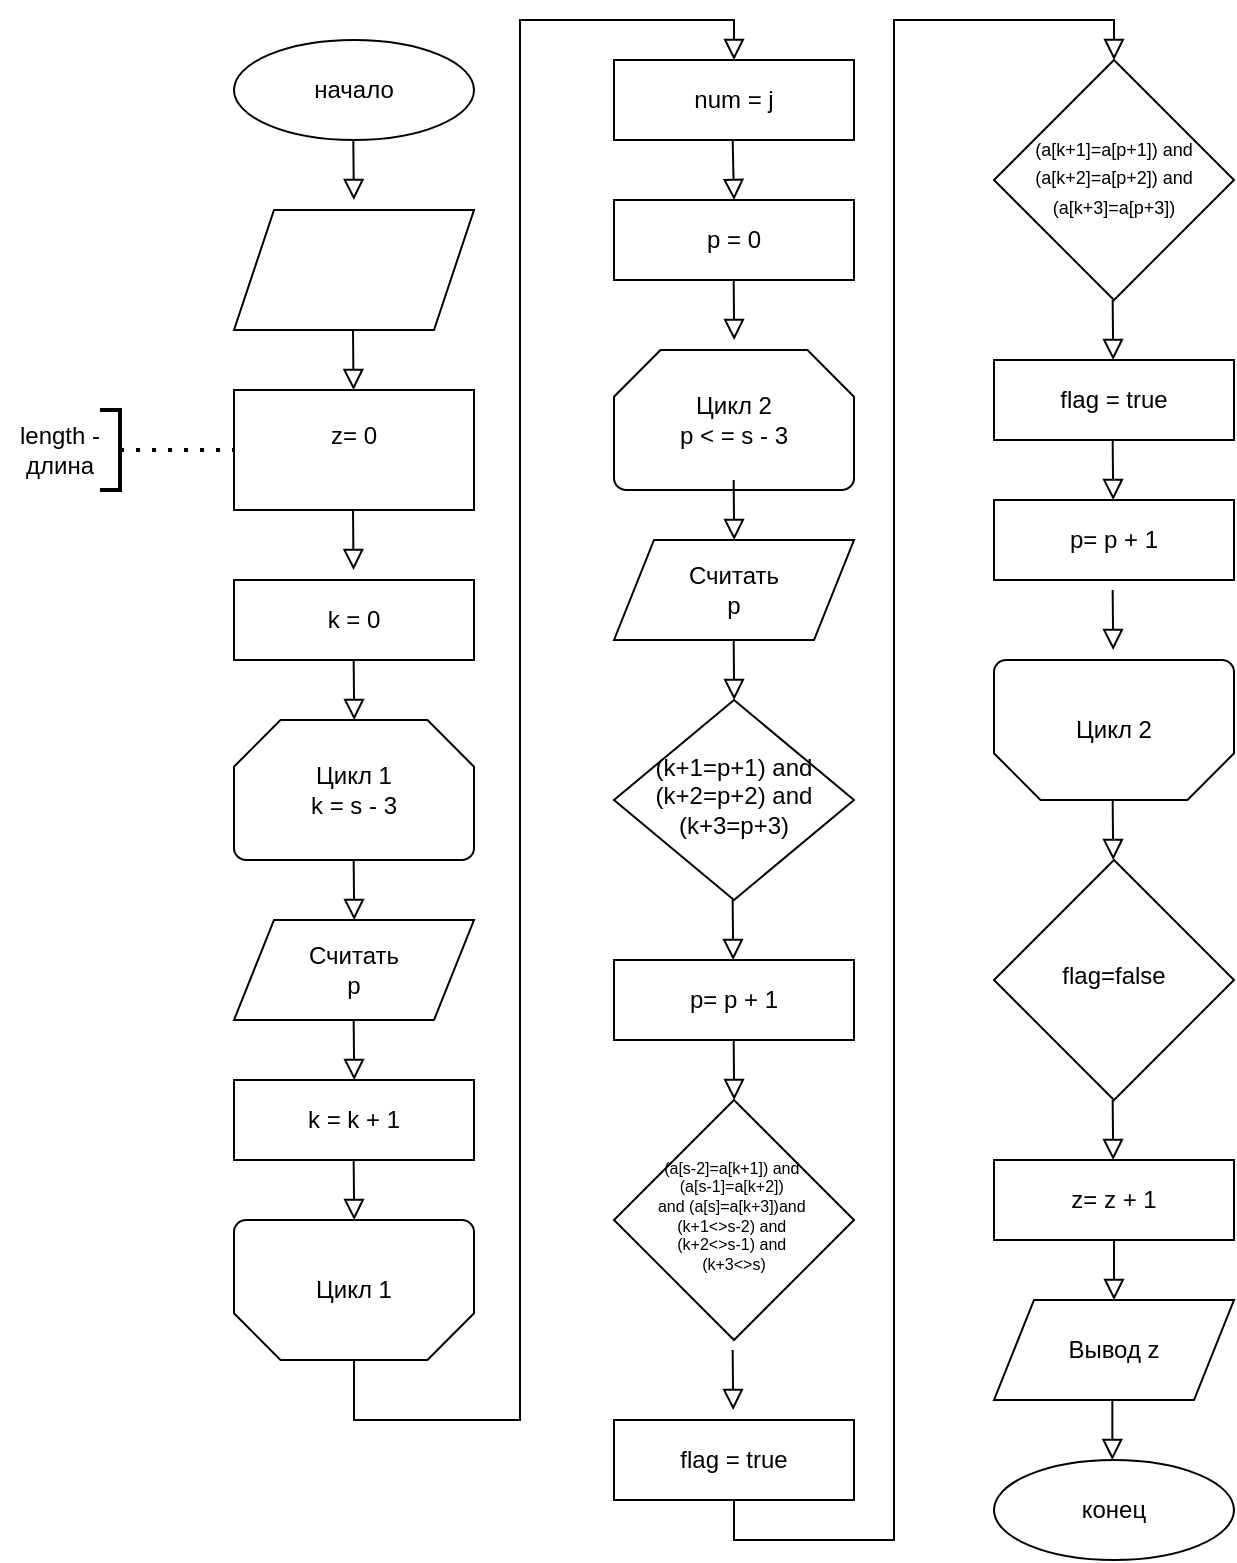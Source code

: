 <mxfile version="22.0.2" type="device">
  <diagram id="C5RBs43oDa-KdzZeNtuy" name="Page-1">
    <mxGraphModel dx="1877" dy="621" grid="1" gridSize="10" guides="1" tooltips="1" connect="1" arrows="1" fold="1" page="1" pageScale="1" pageWidth="827" pageHeight="1169" background="none" math="0" shadow="0">
      <root>
        <mxCell id="WIyWlLk6GJQsqaUBKTNV-0" />
        <mxCell id="WIyWlLk6GJQsqaUBKTNV-1" parent="WIyWlLk6GJQsqaUBKTNV-0" />
        <mxCell id="O6kwRCL_06sW0Yhjf2Mc-2" value="начало" style="ellipse;whiteSpace=wrap;html=1;" parent="WIyWlLk6GJQsqaUBKTNV-1" vertex="1">
          <mxGeometry x="-663" y="20" width="120" height="50" as="geometry" />
        </mxCell>
        <mxCell id="CJra_WSzJUt3smpGOyG3-4" value="&lt;font style=&quot;font-size: 12px;&quot;&gt;&lt;font style=&quot;font-size: 12px;&quot;&gt;Цикл 1 &lt;br&gt;k = s - 3&lt;/font&gt;&lt;/font&gt;" style="strokeWidth=1;html=1;shape=mxgraph.flowchart.loop_limit;whiteSpace=wrap;" parent="WIyWlLk6GJQsqaUBKTNV-1" vertex="1">
          <mxGeometry x="-663" y="360" width="120" height="70" as="geometry" />
        </mxCell>
        <mxCell id="CJra_WSzJUt3smpGOyG3-6" value="" style="rounded=0;html=1;jettySize=auto;orthogonalLoop=1;fontSize=11;endArrow=block;endFill=0;endSize=8;strokeWidth=1;shadow=0;labelBackgroundColor=none;edgeStyle=orthogonalEdgeStyle;fontColor=#000000;" parent="WIyWlLk6GJQsqaUBKTNV-1" edge="1">
          <mxGeometry relative="1" as="geometry">
            <mxPoint x="-603.17" y="430" as="sourcePoint" />
            <mxPoint x="-602.9" y="460" as="targetPoint" />
          </mxGeometry>
        </mxCell>
        <mxCell id="CJra_WSzJUt3smpGOyG3-8" value="Считать&lt;br&gt;p" style="shape=parallelogram;perimeter=parallelogramPerimeter;whiteSpace=wrap;html=1;fixedSize=1;" parent="WIyWlLk6GJQsqaUBKTNV-1" vertex="1">
          <mxGeometry x="-663" y="460" width="120" height="50" as="geometry" />
        </mxCell>
        <mxCell id="CJra_WSzJUt3smpGOyG3-32" value="" style="rounded=0;html=1;jettySize=auto;orthogonalLoop=1;fontSize=11;endArrow=block;endFill=0;endSize=8;strokeWidth=1;shadow=0;labelBackgroundColor=none;edgeStyle=orthogonalEdgeStyle;fontColor=#000000;" parent="WIyWlLk6GJQsqaUBKTNV-1" edge="1">
          <mxGeometry relative="1" as="geometry">
            <mxPoint x="-603.34" y="70" as="sourcePoint" />
            <mxPoint x="-603.07" y="100" as="targetPoint" />
          </mxGeometry>
        </mxCell>
        <mxCell id="CJra_WSzJUt3smpGOyG3-35" value="" style="rounded=0;html=1;jettySize=auto;orthogonalLoop=1;fontSize=11;endArrow=block;endFill=0;endSize=8;strokeWidth=1;shadow=0;labelBackgroundColor=none;edgeStyle=orthogonalEdgeStyle;fontColor=#000000;" parent="WIyWlLk6GJQsqaUBKTNV-1" edge="1">
          <mxGeometry relative="1" as="geometry">
            <mxPoint x="-603.17" y="330" as="sourcePoint" />
            <mxPoint x="-602.9" y="360" as="targetPoint" />
          </mxGeometry>
        </mxCell>
        <mxCell id="Kg9K-jLbq-SvP9runcIR-1" value="" style="rounded=0;html=1;jettySize=auto;orthogonalLoop=1;fontSize=11;endArrow=block;endFill=0;endSize=8;strokeWidth=1;shadow=0;labelBackgroundColor=none;edgeStyle=orthogonalEdgeStyle;fontColor=#000000;" parent="WIyWlLk6GJQsqaUBKTNV-1" edge="1">
          <mxGeometry relative="1" as="geometry">
            <mxPoint x="-603.17" y="510" as="sourcePoint" />
            <mxPoint x="-602.9" y="540" as="targetPoint" />
          </mxGeometry>
        </mxCell>
        <mxCell id="Kg9K-jLbq-SvP9runcIR-3" value="" style="rounded=0;html=1;jettySize=auto;orthogonalLoop=1;fontSize=11;endArrow=block;endFill=0;endSize=8;strokeWidth=1;shadow=0;labelBackgroundColor=none;edgeStyle=orthogonalEdgeStyle;fontColor=#000000;" parent="WIyWlLk6GJQsqaUBKTNV-1" edge="1">
          <mxGeometry relative="1" as="geometry">
            <mxPoint x="-603.17" y="580" as="sourcePoint" />
            <mxPoint x="-602.9" y="610" as="targetPoint" />
          </mxGeometry>
        </mxCell>
        <mxCell id="Kg9K-jLbq-SvP9runcIR-16" value="Цикл 1" style="strokeWidth=1;html=1;shape=mxgraph.flowchart.loop_limit;whiteSpace=wrap;direction=west;" parent="WIyWlLk6GJQsqaUBKTNV-1" vertex="1">
          <mxGeometry x="-663" y="610" width="120" height="70" as="geometry" />
        </mxCell>
        <mxCell id="Kg9K-jLbq-SvP9runcIR-17" value="" style="rounded=0;html=1;jettySize=auto;orthogonalLoop=1;fontSize=11;endArrow=block;endFill=0;endSize=8;strokeWidth=1;shadow=0;labelBackgroundColor=none;edgeStyle=orthogonalEdgeStyle;fontColor=#000000;" parent="WIyWlLk6GJQsqaUBKTNV-1" edge="1">
          <mxGeometry relative="1" as="geometry">
            <mxPoint x="-223" y="620" as="sourcePoint" />
            <mxPoint x="-223" y="650" as="targetPoint" />
          </mxGeometry>
        </mxCell>
        <mxCell id="Kg9K-jLbq-SvP9runcIR-18" value="конец" style="ellipse;whiteSpace=wrap;html=1;" parent="WIyWlLk6GJQsqaUBKTNV-1" vertex="1">
          <mxGeometry x="-283" y="730" width="120" height="50" as="geometry" />
        </mxCell>
        <mxCell id="SMtHybRJAJT8ehfguQuV-0" value="k = 0" style="rounded=0;whiteSpace=wrap;html=1;" parent="WIyWlLk6GJQsqaUBKTNV-1" vertex="1">
          <mxGeometry x="-663" y="290" width="120" height="40" as="geometry" />
        </mxCell>
        <mxCell id="SMtHybRJAJT8ehfguQuV-1" value="k = k + 1" style="rounded=0;whiteSpace=wrap;html=1;" parent="WIyWlLk6GJQsqaUBKTNV-1" vertex="1">
          <mxGeometry x="-663" y="540" width="120" height="40" as="geometry" />
        </mxCell>
        <mxCell id="SMtHybRJAJT8ehfguQuV-2" value="" style="rounded=0;html=1;jettySize=auto;orthogonalLoop=1;fontSize=11;endArrow=block;endFill=0;endSize=8;strokeWidth=1;shadow=0;labelBackgroundColor=none;edgeStyle=orthogonalEdgeStyle;fontColor=#000000;exitX=0.5;exitY=0;exitDx=0;exitDy=0;exitPerimeter=0;" parent="WIyWlLk6GJQsqaUBKTNV-1" source="Kg9K-jLbq-SvP9runcIR-16" edge="1">
          <mxGeometry relative="1" as="geometry">
            <mxPoint x="-603.29" y="560" as="sourcePoint" />
            <mxPoint x="-413" y="30" as="targetPoint" />
            <Array as="points">
              <mxPoint x="-603" y="710" />
              <mxPoint x="-520" y="710" />
              <mxPoint x="-520" y="10" />
              <mxPoint x="-413" y="10" />
            </Array>
          </mxGeometry>
        </mxCell>
        <mxCell id="SMtHybRJAJT8ehfguQuV-19" value="Вывод z" style="shape=parallelogram;perimeter=parallelogramPerimeter;whiteSpace=wrap;html=1;fixedSize=1;" parent="WIyWlLk6GJQsqaUBKTNV-1" vertex="1">
          <mxGeometry x="-283" y="650" width="120" height="50" as="geometry" />
        </mxCell>
        <mxCell id="SMtHybRJAJT8ehfguQuV-20" value="" style="rounded=0;html=1;jettySize=auto;orthogonalLoop=1;fontSize=11;endArrow=block;endFill=0;endSize=8;strokeWidth=1;shadow=0;labelBackgroundColor=none;edgeStyle=orthogonalEdgeStyle;fontColor=#000000;" parent="WIyWlLk6GJQsqaUBKTNV-1" edge="1">
          <mxGeometry relative="1" as="geometry">
            <mxPoint x="-223.83" y="700" as="sourcePoint" />
            <mxPoint x="-223.83" y="730" as="targetPoint" />
          </mxGeometry>
        </mxCell>
        <mxCell id="IISihJZtNPdZRtEMnCrf-0" value="&lt;font color=&quot;#ffffff&quot;&gt;Ввод а&lt;/font&gt;" style="shape=parallelogram;perimeter=parallelogramPerimeter;whiteSpace=wrap;html=1;fixedSize=1;" parent="WIyWlLk6GJQsqaUBKTNV-1" vertex="1">
          <mxGeometry x="-663" y="105" width="120" height="60" as="geometry" />
        </mxCell>
        <mxCell id="IISihJZtNPdZRtEMnCrf-1" value="z= 0&lt;br&gt;&lt;font color=&quot;#ffffff&quot;&gt;s = length (a)&lt;/font&gt;" style="rounded=0;whiteSpace=wrap;html=1;" parent="WIyWlLk6GJQsqaUBKTNV-1" vertex="1">
          <mxGeometry x="-663" y="195" width="120" height="60" as="geometry" />
        </mxCell>
        <mxCell id="IISihJZtNPdZRtEMnCrf-2" value="" style="rounded=0;html=1;jettySize=auto;orthogonalLoop=1;fontSize=11;endArrow=block;endFill=0;endSize=8;strokeWidth=1;shadow=0;labelBackgroundColor=none;edgeStyle=orthogonalEdgeStyle;fontColor=#000000;" parent="WIyWlLk6GJQsqaUBKTNV-1" edge="1">
          <mxGeometry relative="1" as="geometry">
            <mxPoint x="-603.5" y="165" as="sourcePoint" />
            <mxPoint x="-603.23" y="195" as="targetPoint" />
          </mxGeometry>
        </mxCell>
        <mxCell id="IISihJZtNPdZRtEMnCrf-3" value="" style="rounded=0;html=1;jettySize=auto;orthogonalLoop=1;fontSize=11;endArrow=block;endFill=0;endSize=8;strokeWidth=1;shadow=0;labelBackgroundColor=none;edgeStyle=orthogonalEdgeStyle;fontColor=#000000;" parent="WIyWlLk6GJQsqaUBKTNV-1" edge="1">
          <mxGeometry relative="1" as="geometry">
            <mxPoint x="-603.5" y="255" as="sourcePoint" />
            <mxPoint x="-603.23" y="285" as="targetPoint" />
          </mxGeometry>
        </mxCell>
        <mxCell id="IISihJZtNPdZRtEMnCrf-13" value="&lt;font style=&quot;font-size: 12px;&quot;&gt;&lt;font style=&quot;font-size: 12px;&quot;&gt;Цикл 2&lt;br&gt;p &amp;lt; = s - 3&lt;/font&gt;&lt;/font&gt;" style="strokeWidth=1;html=1;shape=mxgraph.flowchart.loop_limit;whiteSpace=wrap;" parent="WIyWlLk6GJQsqaUBKTNV-1" vertex="1">
          <mxGeometry x="-473" y="175" width="120" height="70" as="geometry" />
        </mxCell>
        <mxCell id="IISihJZtNPdZRtEMnCrf-14" value="" style="rounded=0;html=1;jettySize=auto;orthogonalLoop=1;fontSize=11;endArrow=block;endFill=0;endSize=8;strokeWidth=1;shadow=0;labelBackgroundColor=none;edgeStyle=orthogonalEdgeStyle;fontColor=#000000;" parent="WIyWlLk6GJQsqaUBKTNV-1" edge="1">
          <mxGeometry relative="1" as="geometry">
            <mxPoint x="-413.17" y="240" as="sourcePoint" />
            <mxPoint x="-412.9" y="270" as="targetPoint" />
          </mxGeometry>
        </mxCell>
        <mxCell id="IISihJZtNPdZRtEMnCrf-15" value="Считать&lt;br&gt;p" style="shape=parallelogram;perimeter=parallelogramPerimeter;whiteSpace=wrap;html=1;fixedSize=1;" parent="WIyWlLk6GJQsqaUBKTNV-1" vertex="1">
          <mxGeometry x="-473" y="270" width="120" height="50" as="geometry" />
        </mxCell>
        <mxCell id="IISihJZtNPdZRtEMnCrf-16" value="" style="rounded=0;html=1;jettySize=auto;orthogonalLoop=1;fontSize=11;endArrow=block;endFill=0;endSize=8;strokeWidth=1;shadow=0;labelBackgroundColor=none;edgeStyle=orthogonalEdgeStyle;fontColor=#000000;" parent="WIyWlLk6GJQsqaUBKTNV-1" edge="1">
          <mxGeometry relative="1" as="geometry">
            <mxPoint x="-413.17" y="140" as="sourcePoint" />
            <mxPoint x="-412.9" y="170" as="targetPoint" />
          </mxGeometry>
        </mxCell>
        <mxCell id="IISihJZtNPdZRtEMnCrf-17" value="" style="rounded=0;html=1;jettySize=auto;orthogonalLoop=1;fontSize=11;endArrow=block;endFill=0;endSize=8;strokeWidth=1;shadow=0;labelBackgroundColor=none;edgeStyle=orthogonalEdgeStyle;fontColor=#000000;" parent="WIyWlLk6GJQsqaUBKTNV-1" edge="1">
          <mxGeometry relative="1" as="geometry">
            <mxPoint x="-413.17" y="320" as="sourcePoint" />
            <mxPoint x="-412.9" y="350" as="targetPoint" />
          </mxGeometry>
        </mxCell>
        <mxCell id="IISihJZtNPdZRtEMnCrf-18" value="" style="rounded=0;html=1;jettySize=auto;orthogonalLoop=1;fontSize=11;endArrow=block;endFill=0;endSize=8;strokeWidth=1;shadow=0;labelBackgroundColor=none;edgeStyle=orthogonalEdgeStyle;fontColor=#000000;" parent="WIyWlLk6GJQsqaUBKTNV-1" edge="1">
          <mxGeometry relative="1" as="geometry">
            <mxPoint x="-413.17" y="520" as="sourcePoint" />
            <mxPoint x="-412.9" y="550" as="targetPoint" />
          </mxGeometry>
        </mxCell>
        <mxCell id="IISihJZtNPdZRtEMnCrf-19" value="Цикл 2" style="strokeWidth=1;html=1;shape=mxgraph.flowchart.loop_limit;whiteSpace=wrap;direction=west;" parent="WIyWlLk6GJQsqaUBKTNV-1" vertex="1">
          <mxGeometry x="-283" y="330" width="120" height="70" as="geometry" />
        </mxCell>
        <mxCell id="IISihJZtNPdZRtEMnCrf-20" value="p = 0" style="rounded=0;whiteSpace=wrap;html=1;" parent="WIyWlLk6GJQsqaUBKTNV-1" vertex="1">
          <mxGeometry x="-473" y="100" width="120" height="40" as="geometry" />
        </mxCell>
        <mxCell id="IISihJZtNPdZRtEMnCrf-21" value="p= p + 1" style="rounded=0;whiteSpace=wrap;html=1;" parent="WIyWlLk6GJQsqaUBKTNV-1" vertex="1">
          <mxGeometry x="-473" y="480" width="120" height="40" as="geometry" />
        </mxCell>
        <mxCell id="IISihJZtNPdZRtEMnCrf-22" value="&lt;div style=&quot;font-size: 8px;&quot;&gt;&lt;font style=&quot;font-size: 8px;&quot;&gt;(a[s-2]=a[k+1]) and&amp;nbsp;&lt;/font&gt;&lt;/div&gt;&lt;div style=&quot;font-size: 8px;&quot;&gt;&lt;font style=&quot;font-size: 8px;&quot;&gt;(a[s-1]=a[k+2])&amp;nbsp;&lt;/font&gt;&lt;/div&gt;&lt;div style=&quot;font-size: 8px;&quot;&gt;&lt;font style=&quot;font-size: 8px;&quot;&gt;and (a[s]=a[k+3])and&amp;nbsp;&lt;/font&gt;&lt;/div&gt;&lt;div style=&quot;font-size: 8px;&quot;&gt;&lt;font style=&quot;font-size: 8px;&quot;&gt;(k+1&amp;lt;&amp;gt;s-2) and&amp;nbsp;&lt;/font&gt;&lt;/div&gt;&lt;div style=&quot;font-size: 8px;&quot;&gt;&lt;font style=&quot;font-size: 8px;&quot;&gt;(k+2&amp;lt;&amp;gt;s-1) and&amp;nbsp;&lt;/font&gt;&lt;/div&gt;&lt;div style=&quot;font-size: 8px;&quot;&gt;&lt;font style=&quot;font-size: 8px;&quot;&gt;(k+3&amp;lt;&amp;gt;s)&lt;/font&gt;&lt;/div&gt;" style="rhombus;whiteSpace=wrap;html=1;shadow=0;fontFamily=Helvetica;fontSize=12;align=center;strokeWidth=1;spacing=6;spacingTop=-4;" parent="WIyWlLk6GJQsqaUBKTNV-1" vertex="1">
          <mxGeometry x="-473" y="550" width="120" height="120" as="geometry" />
        </mxCell>
        <mxCell id="IISihJZtNPdZRtEMnCrf-23" value="flag = true" style="rounded=0;whiteSpace=wrap;html=1;" parent="WIyWlLk6GJQsqaUBKTNV-1" vertex="1">
          <mxGeometry x="-473" y="710" width="120" height="40" as="geometry" />
        </mxCell>
        <mxCell id="IISihJZtNPdZRtEMnCrf-24" value="num = j" style="rounded=0;whiteSpace=wrap;html=1;" parent="WIyWlLk6GJQsqaUBKTNV-1" vertex="1">
          <mxGeometry x="-473" y="30" width="120" height="40" as="geometry" />
        </mxCell>
        <mxCell id="IISihJZtNPdZRtEMnCrf-25" value="" style="rounded=0;html=1;jettySize=auto;orthogonalLoop=1;fontSize=11;endArrow=block;endFill=0;endSize=8;strokeWidth=1;shadow=0;labelBackgroundColor=none;edgeStyle=orthogonalEdgeStyle;fontColor=#000000;" parent="WIyWlLk6GJQsqaUBKTNV-1" edge="1">
          <mxGeometry relative="1" as="geometry">
            <mxPoint x="-413.67" y="70" as="sourcePoint" />
            <mxPoint x="-413" y="100" as="targetPoint" />
          </mxGeometry>
        </mxCell>
        <mxCell id="IISihJZtNPdZRtEMnCrf-26" value="" style="rounded=0;html=1;jettySize=auto;orthogonalLoop=1;fontSize=11;endArrow=block;endFill=0;endSize=8;strokeWidth=1;shadow=0;labelBackgroundColor=none;edgeStyle=orthogonalEdgeStyle;fontColor=#000000;" parent="WIyWlLk6GJQsqaUBKTNV-1" edge="1">
          <mxGeometry relative="1" as="geometry">
            <mxPoint x="-413.67" y="675" as="sourcePoint" />
            <mxPoint x="-413.4" y="705" as="targetPoint" />
          </mxGeometry>
        </mxCell>
        <mxCell id="IISihJZtNPdZRtEMnCrf-28" value="" style="rounded=0;html=1;jettySize=auto;orthogonalLoop=1;fontSize=11;endArrow=block;endFill=0;endSize=8;strokeWidth=1;shadow=0;labelBackgroundColor=none;edgeStyle=orthogonalEdgeStyle;fontColor=#000000;exitX=0.5;exitY=1;exitDx=0;exitDy=0;" parent="WIyWlLk6GJQsqaUBKTNV-1" source="IISihJZtNPdZRtEMnCrf-23" edge="1">
          <mxGeometry relative="1" as="geometry">
            <mxPoint x="-413" y="680" as="sourcePoint" />
            <mxPoint x="-223" y="30" as="targetPoint" />
            <Array as="points">
              <mxPoint x="-413" y="770" />
              <mxPoint x="-333" y="770" />
              <mxPoint x="-333" y="10" />
              <mxPoint x="-223" y="10" />
            </Array>
          </mxGeometry>
        </mxCell>
        <mxCell id="IISihJZtNPdZRtEMnCrf-29" value="&lt;div style=&quot;&quot;&gt;&lt;font style=&quot;font-size: 9px;&quot;&gt;(a[k+1]=a[p+1]) and (a[k+2]=a[p+2]) and (a[k+3]=a[p+3])&lt;/font&gt;&lt;br&gt;&lt;/div&gt;" style="rhombus;whiteSpace=wrap;html=1;shadow=0;fontFamily=Helvetica;fontSize=12;align=center;strokeWidth=1;spacing=6;spacingTop=-4;" parent="WIyWlLk6GJQsqaUBKTNV-1" vertex="1">
          <mxGeometry x="-283" y="30" width="120" height="120" as="geometry" />
        </mxCell>
        <mxCell id="IISihJZtNPdZRtEMnCrf-30" value="flag = true" style="rounded=0;whiteSpace=wrap;html=1;" parent="WIyWlLk6GJQsqaUBKTNV-1" vertex="1">
          <mxGeometry x="-283" y="180" width="120" height="40" as="geometry" />
        </mxCell>
        <mxCell id="IISihJZtNPdZRtEMnCrf-31" value="" style="rounded=0;html=1;jettySize=auto;orthogonalLoop=1;fontSize=11;endArrow=block;endFill=0;endSize=8;strokeWidth=1;shadow=0;labelBackgroundColor=none;edgeStyle=orthogonalEdgeStyle;fontColor=#000000;" parent="WIyWlLk6GJQsqaUBKTNV-1" edge="1">
          <mxGeometry relative="1" as="geometry">
            <mxPoint x="-223.67" y="150" as="sourcePoint" />
            <mxPoint x="-223.4" y="180" as="targetPoint" />
          </mxGeometry>
        </mxCell>
        <mxCell id="IISihJZtNPdZRtEMnCrf-32" value="(k+1=p+1) and (k+2=p+2) and (k+3=p+3)" style="rhombus;whiteSpace=wrap;html=1;shadow=0;fontFamily=Helvetica;fontSize=12;align=center;strokeWidth=1;spacing=6;spacingTop=-4;" parent="WIyWlLk6GJQsqaUBKTNV-1" vertex="1">
          <mxGeometry x="-473" y="350" width="120" height="100" as="geometry" />
        </mxCell>
        <mxCell id="IISihJZtNPdZRtEMnCrf-33" value="" style="rounded=0;html=1;jettySize=auto;orthogonalLoop=1;fontSize=11;endArrow=block;endFill=0;endSize=8;strokeWidth=1;shadow=0;labelBackgroundColor=none;edgeStyle=orthogonalEdgeStyle;fontColor=#000000;" parent="WIyWlLk6GJQsqaUBKTNV-1" edge="1">
          <mxGeometry relative="1" as="geometry">
            <mxPoint x="-413.67" y="450" as="sourcePoint" />
            <mxPoint x="-413.4" y="480" as="targetPoint" />
          </mxGeometry>
        </mxCell>
        <mxCell id="IISihJZtNPdZRtEMnCrf-34" value="p= p + 1" style="rounded=0;whiteSpace=wrap;html=1;" parent="WIyWlLk6GJQsqaUBKTNV-1" vertex="1">
          <mxGeometry x="-283" y="250" width="120" height="40" as="geometry" />
        </mxCell>
        <mxCell id="IISihJZtNPdZRtEMnCrf-35" value="" style="rounded=0;html=1;jettySize=auto;orthogonalLoop=1;fontSize=11;endArrow=block;endFill=0;endSize=8;strokeWidth=1;shadow=0;labelBackgroundColor=none;edgeStyle=orthogonalEdgeStyle;fontColor=#000000;" parent="WIyWlLk6GJQsqaUBKTNV-1" edge="1">
          <mxGeometry relative="1" as="geometry">
            <mxPoint x="-223.67" y="220" as="sourcePoint" />
            <mxPoint x="-223.4" y="250" as="targetPoint" />
          </mxGeometry>
        </mxCell>
        <mxCell id="IISihJZtNPdZRtEMnCrf-36" value="" style="rounded=0;html=1;jettySize=auto;orthogonalLoop=1;fontSize=11;endArrow=block;endFill=0;endSize=8;strokeWidth=1;shadow=0;labelBackgroundColor=none;edgeStyle=orthogonalEdgeStyle;fontColor=#000000;" parent="WIyWlLk6GJQsqaUBKTNV-1" edge="1">
          <mxGeometry relative="1" as="geometry">
            <mxPoint x="-223.67" y="295" as="sourcePoint" />
            <mxPoint x="-223.4" y="325" as="targetPoint" />
          </mxGeometry>
        </mxCell>
        <mxCell id="IISihJZtNPdZRtEMnCrf-37" value="&lt;div style=&quot;&quot;&gt;flag=false&lt;br&gt;&lt;/div&gt;" style="rhombus;whiteSpace=wrap;html=1;shadow=0;fontFamily=Helvetica;fontSize=12;align=center;strokeWidth=1;spacing=6;spacingTop=-4;" parent="WIyWlLk6GJQsqaUBKTNV-1" vertex="1">
          <mxGeometry x="-283" y="430" width="120" height="120" as="geometry" />
        </mxCell>
        <mxCell id="IISihJZtNPdZRtEMnCrf-38" value="" style="rounded=0;html=1;jettySize=auto;orthogonalLoop=1;fontSize=11;endArrow=block;endFill=0;endSize=8;strokeWidth=1;shadow=0;labelBackgroundColor=none;edgeStyle=orthogonalEdgeStyle;fontColor=#000000;" parent="WIyWlLk6GJQsqaUBKTNV-1" edge="1">
          <mxGeometry relative="1" as="geometry">
            <mxPoint x="-223.67" y="400" as="sourcePoint" />
            <mxPoint x="-223.4" y="430" as="targetPoint" />
          </mxGeometry>
        </mxCell>
        <mxCell id="IISihJZtNPdZRtEMnCrf-40" value="z= z + 1" style="rounded=0;whiteSpace=wrap;html=1;" parent="WIyWlLk6GJQsqaUBKTNV-1" vertex="1">
          <mxGeometry x="-283" y="580" width="120" height="40" as="geometry" />
        </mxCell>
        <mxCell id="IISihJZtNPdZRtEMnCrf-42" value="" style="rounded=0;html=1;jettySize=auto;orthogonalLoop=1;fontSize=11;endArrow=block;endFill=0;endSize=8;strokeWidth=1;shadow=0;labelBackgroundColor=none;edgeStyle=orthogonalEdgeStyle;fontColor=#000000;" parent="WIyWlLk6GJQsqaUBKTNV-1" edge="1">
          <mxGeometry relative="1" as="geometry">
            <mxPoint x="-223.67" y="550" as="sourcePoint" />
            <mxPoint x="-223.4" y="580" as="targetPoint" />
          </mxGeometry>
        </mxCell>
        <mxCell id="0-FuC_EXkLCvJk5HIfVj-3" value="" style="endArrow=none;dashed=1;html=1;dashPattern=1 3;strokeWidth=2;rounded=0;entryX=0;entryY=0.5;entryDx=0;entryDy=0;fontColor=#000000;strokeColor=#000000;" edge="1" parent="WIyWlLk6GJQsqaUBKTNV-1" source="0-FuC_EXkLCvJk5HIfVj-4" target="IISihJZtNPdZRtEMnCrf-1">
          <mxGeometry width="50" height="50" relative="1" as="geometry">
            <mxPoint x="-720" y="225" as="sourcePoint" />
            <mxPoint x="-460" y="240" as="targetPoint" />
          </mxGeometry>
        </mxCell>
        <mxCell id="0-FuC_EXkLCvJk5HIfVj-5" value="" style="endArrow=none;dashed=1;html=1;dashPattern=1 3;strokeWidth=2;rounded=0;entryX=0;entryY=0.5;entryDx=0;entryDy=0;" edge="1" parent="WIyWlLk6GJQsqaUBKTNV-1" target="0-FuC_EXkLCvJk5HIfVj-4">
          <mxGeometry width="50" height="50" relative="1" as="geometry">
            <mxPoint x="-720" y="225" as="sourcePoint" />
            <mxPoint x="-663" y="225" as="targetPoint" />
          </mxGeometry>
        </mxCell>
        <mxCell id="0-FuC_EXkLCvJk5HIfVj-4" value="" style="strokeWidth=2;html=1;shape=mxgraph.flowchart.annotation_1;align=left;pointerEvents=1;direction=west;strokeColor=#000000;" vertex="1" parent="WIyWlLk6GJQsqaUBKTNV-1">
          <mxGeometry x="-730" y="205" width="10" height="40" as="geometry" />
        </mxCell>
        <mxCell id="0-FuC_EXkLCvJk5HIfVj-6" value="length - длина" style="text;html=1;align=center;verticalAlign=middle;whiteSpace=wrap;rounded=0;fontColor=#000000;" vertex="1" parent="WIyWlLk6GJQsqaUBKTNV-1">
          <mxGeometry x="-780" y="210" width="60" height="30" as="geometry" />
        </mxCell>
      </root>
    </mxGraphModel>
  </diagram>
</mxfile>
